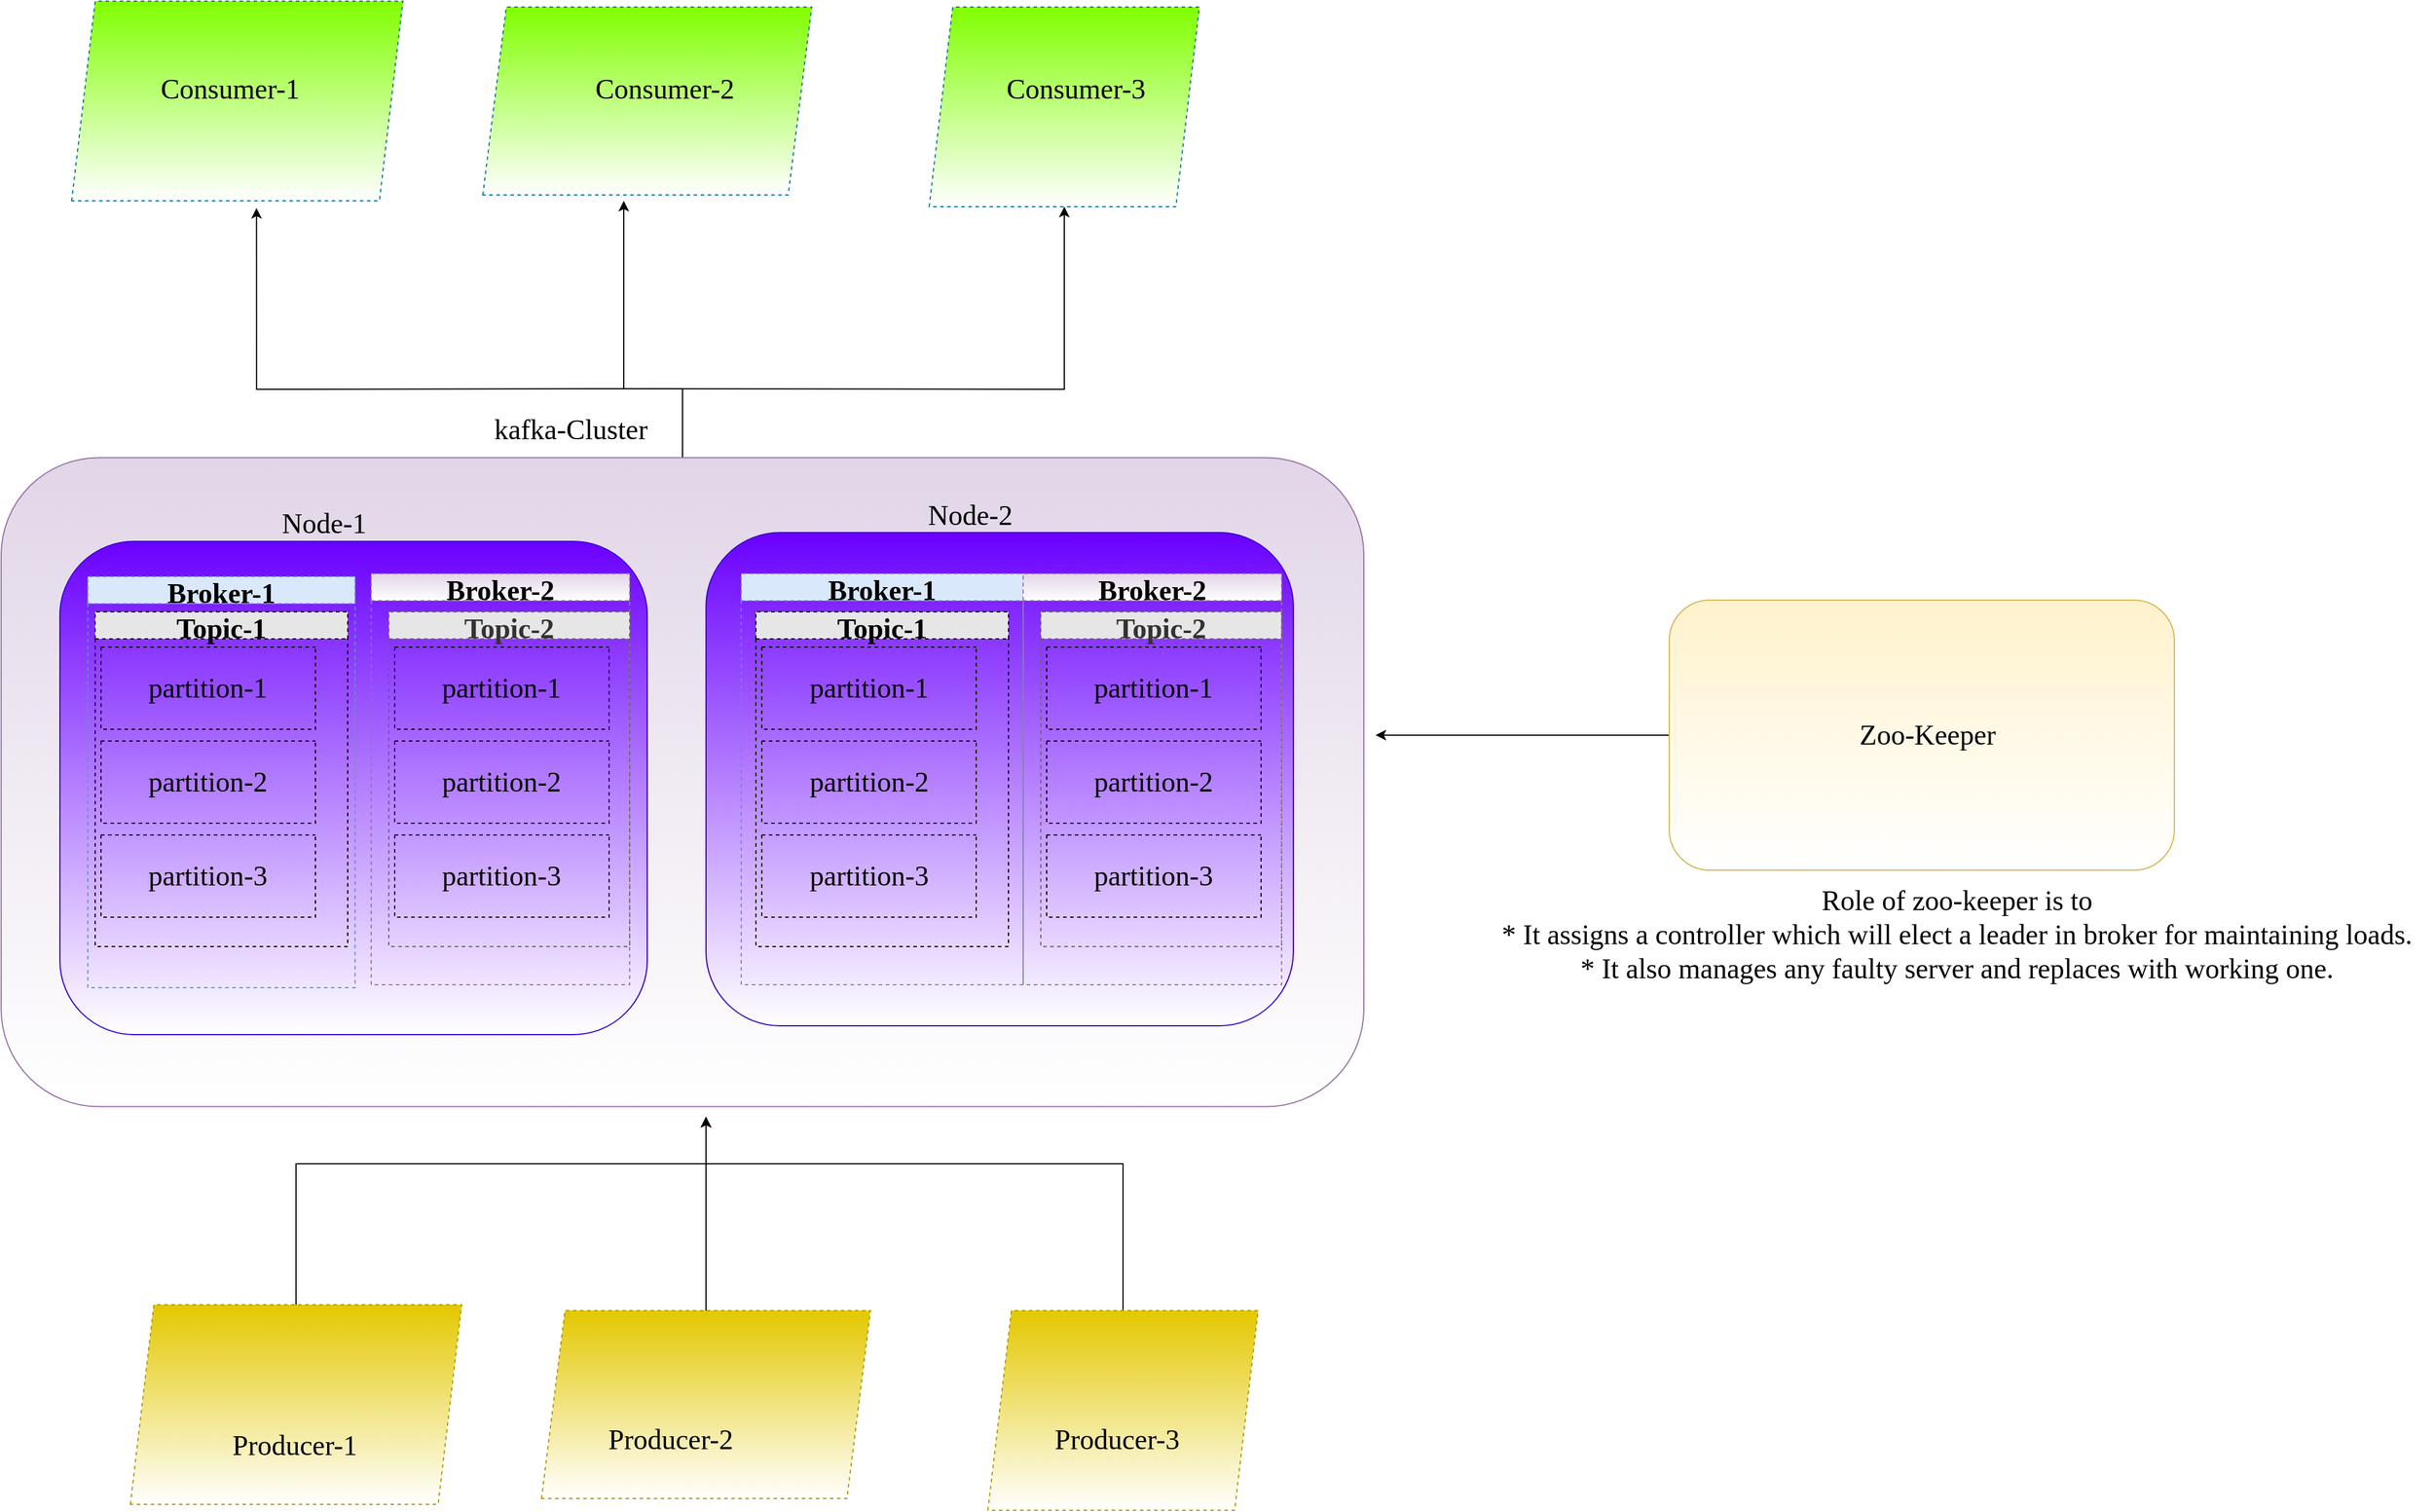 <mxfile version="17.2.4" type="device"><diagram id="DW2u1NaSL_riu8_Z5DE_" name="Multi-Node-Multi-Broker"><mxGraphModel dx="1556" dy="1926" grid="1" gridSize="10" guides="1" tooltips="1" connect="1" arrows="1" fold="1" page="1" pageScale="1" pageWidth="850" pageHeight="1100" background="#FFFFFF" math="0" shadow="0"><root><mxCell id="0"/><mxCell id="1" parent="0"/><mxCell id="9I0RV5yS0RZg6h91_4cs-93" style="edgeStyle=orthogonalEdgeStyle;rounded=0;orthogonalLoop=1;jettySize=auto;html=1;fontFamily=Times New Roman;fontSize=24;fontColor=default;startSize=23;" edge="1" parent="1" source="9I0RV5yS0RZg6h91_4cs-92"><mxGeometry relative="1" as="geometry"><mxPoint x="570" as="targetPoint"/><Array as="points"><mxPoint x="620" y="160"/><mxPoint x="570" y="160"/></Array></mxGeometry></mxCell><mxCell id="9I0RV5yS0RZg6h91_4cs-92" value="" style="rounded=1;whiteSpace=wrap;html=1;shadow=0;glass=0;labelBackgroundColor=none;sketch=0;fontFamily=Times New Roman;fontSize=24;startSize=23;strokeColor=#9673a6;strokeWidth=1;fillColor=#e1d5e7;gradientColor=#ffffff;gradientDirection=south;" vertex="1" parent="1"><mxGeometry x="40" y="218.75" width="1160" height="552.5" as="geometry"/></mxCell><mxCell id="9I0RV5yS0RZg6h91_4cs-60" style="edgeStyle=orthogonalEdgeStyle;rounded=0;orthogonalLoop=1;jettySize=auto;html=1;entryX=0.558;entryY=1.036;entryDx=0;entryDy=0;entryPerimeter=0;fontFamily=Times New Roman;fontSize=24;fontColor=default;startSize=23;" edge="1" parent="1" target="9I0RV5yS0RZg6h91_4cs-54"><mxGeometry relative="1" as="geometry"><mxPoint x="565.059" y="160" as="sourcePoint"/></mxGeometry></mxCell><mxCell id="9I0RV5yS0RZg6h91_4cs-61" style="edgeStyle=orthogonalEdgeStyle;rounded=0;orthogonalLoop=1;jettySize=auto;html=1;entryX=0.5;entryY=1;entryDx=0;entryDy=0;fontFamily=Times New Roman;fontSize=24;fontColor=default;startSize=23;" edge="1" parent="1" target="9I0RV5yS0RZg6h91_4cs-56"><mxGeometry relative="1" as="geometry"><mxPoint x="565.059" y="160" as="sourcePoint"/></mxGeometry></mxCell><mxCell id="9I0RV5yS0RZg6h91_4cs-2" value="&lt;font face=&quot;Times New Roman&quot; style=&quot;font-size: 24px&quot;&gt;kafka-Cluster&lt;/font&gt;" style="text;html=1;strokeColor=none;fillColor=none;align=center;verticalAlign=middle;whiteSpace=wrap;rounded=0;dashed=1;" vertex="1" parent="1"><mxGeometry x="440" y="180" width="170" height="30" as="geometry"/></mxCell><mxCell id="9I0RV5yS0RZg6h91_4cs-95" style="edgeStyle=orthogonalEdgeStyle;rounded=0;orthogonalLoop=1;jettySize=auto;html=1;fontFamily=Times New Roman;fontSize=24;fontColor=default;startSize=23;" edge="1" parent="1" source="9I0RV5yS0RZg6h91_4cs-42"><mxGeometry relative="1" as="geometry"><mxPoint x="640" y="780" as="targetPoint"/><Array as="points"><mxPoint x="291" y="820"/><mxPoint x="640" y="820"/></Array></mxGeometry></mxCell><mxCell id="9I0RV5yS0RZg6h91_4cs-42" value="" style="shape=parallelogram;perimeter=parallelogramPerimeter;whiteSpace=wrap;html=1;fixedSize=1;rounded=0;shadow=0;glass=0;dashed=1;labelBackgroundColor=none;sketch=0;fontFamily=Times New Roman;fontSize=24;fontColor=#000000;startSize=23;strokeColor=#B09500;strokeWidth=1;fillColor=#e3c800;gradientColor=#ffffff;" vertex="1" parent="1"><mxGeometry x="150" y="940" width="282" height="170" as="geometry"/></mxCell><mxCell id="9I0RV5yS0RZg6h91_4cs-94" style="edgeStyle=orthogonalEdgeStyle;rounded=0;orthogonalLoop=1;jettySize=auto;html=1;fontFamily=Times New Roman;fontSize=24;fontColor=default;startSize=23;" edge="1" parent="1" source="9I0RV5yS0RZg6h91_4cs-43"><mxGeometry relative="1" as="geometry"><mxPoint x="640" y="780" as="targetPoint"/></mxGeometry></mxCell><mxCell id="9I0RV5yS0RZg6h91_4cs-43" value="" style="shape=parallelogram;perimeter=parallelogramPerimeter;whiteSpace=wrap;html=1;fixedSize=1;rounded=0;shadow=0;glass=0;dashed=1;labelBackgroundColor=none;sketch=0;fontFamily=Times New Roman;fontSize=24;fontColor=#000000;startSize=23;strokeColor=#B09500;strokeWidth=1;fillColor=#e3c800;gradientColor=#ffffff;" vertex="1" parent="1"><mxGeometry x="500" y="945" width="280" height="160" as="geometry"/></mxCell><mxCell id="9I0RV5yS0RZg6h91_4cs-96" style="edgeStyle=orthogonalEdgeStyle;rounded=0;orthogonalLoop=1;jettySize=auto;html=1;fontFamily=Times New Roman;fontSize=24;fontColor=default;startSize=23;" edge="1" parent="1" source="9I0RV5yS0RZg6h91_4cs-44"><mxGeometry relative="1" as="geometry"><mxPoint x="640" y="780" as="targetPoint"/><Array as="points"><mxPoint x="995" y="820"/><mxPoint x="640" y="820"/></Array></mxGeometry></mxCell><mxCell id="9I0RV5yS0RZg6h91_4cs-44" value="" style="shape=parallelogram;perimeter=parallelogramPerimeter;whiteSpace=wrap;html=1;fixedSize=1;rounded=0;shadow=0;glass=0;dashed=1;labelBackgroundColor=none;sketch=0;fontFamily=Times New Roman;fontSize=24;fontColor=#000000;startSize=23;strokeColor=#B09500;strokeWidth=1;fillColor=#e3c800;gradientColor=#ffffff;" vertex="1" parent="1"><mxGeometry x="880" y="945" width="230" height="170" as="geometry"/></mxCell><mxCell id="9I0RV5yS0RZg6h91_4cs-45" value="Producer-1" style="text;html=1;strokeColor=none;fillColor=none;align=center;verticalAlign=middle;whiteSpace=wrap;rounded=0;shadow=0;glass=0;dashed=1;labelBackgroundColor=none;sketch=0;fontFamily=Times New Roman;fontSize=24;fontColor=default;startSize=23;" vertex="1" parent="1"><mxGeometry x="225" y="1045" width="130" height="30" as="geometry"/></mxCell><mxCell id="9I0RV5yS0RZg6h91_4cs-46" value="Producer-2" style="text;html=1;strokeColor=none;fillColor=none;align=center;verticalAlign=middle;whiteSpace=wrap;rounded=0;shadow=0;glass=0;dashed=1;labelBackgroundColor=none;sketch=0;fontFamily=Times New Roman;fontSize=24;fontColor=default;startSize=23;" vertex="1" parent="1"><mxGeometry x="545" y="1040" width="130" height="30" as="geometry"/></mxCell><mxCell id="9I0RV5yS0RZg6h91_4cs-47" value="Producer-3" style="text;html=1;strokeColor=none;fillColor=none;align=center;verticalAlign=middle;whiteSpace=wrap;rounded=0;shadow=0;glass=0;dashed=1;labelBackgroundColor=none;sketch=0;fontFamily=Times New Roman;fontSize=24;fontColor=default;startSize=23;" vertex="1" parent="1"><mxGeometry x="925" y="1040" width="130" height="30" as="geometry"/></mxCell><mxCell id="9I0RV5yS0RZg6h91_4cs-54" value="" style="shape=parallelogram;perimeter=parallelogramPerimeter;whiteSpace=wrap;html=1;fixedSize=1;rounded=0;shadow=0;glass=0;dashed=1;labelBackgroundColor=none;sketch=0;fontFamily=Times New Roman;fontSize=24;startSize=23;strokeColor=#10739e;strokeWidth=1;fillColor=#80FF00;gradientColor=#ffffff;" vertex="1" parent="1"><mxGeometry x="100" y="-170" width="282" height="170" as="geometry"/></mxCell><mxCell id="9I0RV5yS0RZg6h91_4cs-55" value="" style="shape=parallelogram;perimeter=parallelogramPerimeter;whiteSpace=wrap;html=1;fixedSize=1;rounded=0;shadow=0;glass=0;dashed=1;labelBackgroundColor=none;sketch=0;fontFamily=Times New Roman;fontSize=24;startSize=23;strokeColor=#10739e;strokeWidth=1;fillColor=#80FF00;gradientColor=#ffffff;" vertex="1" parent="1"><mxGeometry x="450" y="-165" width="280" height="160" as="geometry"/></mxCell><mxCell id="9I0RV5yS0RZg6h91_4cs-56" value="" style="shape=parallelogram;perimeter=parallelogramPerimeter;whiteSpace=wrap;html=1;fixedSize=1;rounded=0;shadow=0;glass=0;dashed=1;labelBackgroundColor=none;sketch=0;fontFamily=Times New Roman;fontSize=24;startSize=23;strokeColor=#10739e;strokeWidth=1;fillColor=#80FF00;gradientColor=#ffffff;" vertex="1" parent="1"><mxGeometry x="830" y="-165" width="230" height="170" as="geometry"/></mxCell><mxCell id="9I0RV5yS0RZg6h91_4cs-57" value="Consumer-1" style="text;html=1;strokeColor=none;fillColor=none;align=center;verticalAlign=middle;whiteSpace=wrap;rounded=0;shadow=0;glass=0;dashed=1;labelBackgroundColor=none;sketch=0;fontFamily=Times New Roman;fontSize=24;fontColor=default;startSize=23;" vertex="1" parent="1"><mxGeometry x="150" y="-110" width="170" height="30" as="geometry"/></mxCell><mxCell id="9I0RV5yS0RZg6h91_4cs-58" value="Consumer-2" style="text;html=1;strokeColor=none;fillColor=none;align=center;verticalAlign=middle;whiteSpace=wrap;rounded=0;shadow=0;glass=0;dashed=1;labelBackgroundColor=none;sketch=0;fontFamily=Times New Roman;fontSize=24;fontColor=default;startSize=23;" vertex="1" parent="1"><mxGeometry x="520" y="-110" width="170" height="30" as="geometry"/></mxCell><mxCell id="9I0RV5yS0RZg6h91_4cs-59" value="Consumer-3" style="text;html=1;strokeColor=none;fillColor=none;align=center;verticalAlign=middle;whiteSpace=wrap;rounded=0;shadow=0;glass=0;dashed=1;labelBackgroundColor=none;sketch=0;fontFamily=Times New Roman;fontSize=24;fontColor=default;startSize=23;" vertex="1" parent="1"><mxGeometry x="870" y="-110" width="170" height="30" as="geometry"/></mxCell><mxCell id="9I0RV5yS0RZg6h91_4cs-5" value="&lt;font face=&quot;Times New Roman&quot;&gt;&lt;span style=&quot;font-size: 24px&quot;&gt;Node-1&lt;/span&gt;&lt;/font&gt;" style="text;html=1;strokeColor=none;fillColor=none;align=center;verticalAlign=middle;whiteSpace=wrap;rounded=0;dashed=1;" vertex="1" parent="1"><mxGeometry x="230" y="260" width="170" height="30" as="geometry"/></mxCell><mxCell id="9I0RV5yS0RZg6h91_4cs-6" value="&lt;font face=&quot;Times New Roman&quot; style=&quot;font-size: 24px&quot;&gt;Node-2&lt;/font&gt;" style="text;html=1;strokeColor=none;fillColor=none;align=center;verticalAlign=middle;whiteSpace=wrap;rounded=0;dashed=1;" vertex="1" parent="1"><mxGeometry x="780" y="252.5" width="170" height="30" as="geometry"/></mxCell><mxCell id="9I0RV5yS0RZg6h91_4cs-64" value="" style="rounded=1;whiteSpace=wrap;html=1;shadow=0;glass=0;labelBackgroundColor=none;sketch=0;fontFamily=Times New Roman;fontSize=24;startSize=23;strokeColor=#3700CC;strokeWidth=1;fillColor=#6a00ff;fontColor=#ffffff;gradientColor=#ffffff;" vertex="1" parent="1"><mxGeometry x="90" y="290" width="500" height="420" as="geometry"/></mxCell><mxCell id="9I0RV5yS0RZg6h91_4cs-7" value="Broker-1" style="swimlane;dashed=1;fontFamily=Times New Roman;fontSize=24;strokeWidth=1;swimlaneFillColor=none;labelBackgroundColor=none;fillColor=#dae8fc;shadow=0;sketch=0;rounded=0;glass=0;color=#00FF00;strokeColor=#6c8ebf;" vertex="1" parent="1"><mxGeometry x="113.75" y="320" width="227.5" height="350" as="geometry"/></mxCell><mxCell id="9I0RV5yS0RZg6h91_4cs-8" value="Broker-2" style="swimlane;dashed=1;fontFamily=Times New Roman;fontSize=24;strokeWidth=1;fillColor=#e1d5e7;strokeColor=#9673a6;gradientColor=#ffffff;swimlaneFillColor=none;" vertex="1" parent="1"><mxGeometry x="355" y="317.5" width="220" height="350" as="geometry"/></mxCell><mxCell id="9I0RV5yS0RZg6h91_4cs-66" value="" style="rounded=1;whiteSpace=wrap;html=1;shadow=0;glass=0;labelBackgroundColor=none;sketch=0;fontFamily=Times New Roman;fontSize=24;startSize=23;strokeColor=#3700CC;strokeWidth=1;fillColor=#6a00ff;fontColor=#ffffff;gradientColor=#ffffff;" vertex="1" parent="1"><mxGeometry x="640" y="282.5" width="500" height="420" as="geometry"/></mxCell><mxCell id="9I0RV5yS0RZg6h91_4cs-19" value="Topic-2" style="swimlane;dashed=1;fontFamily=Times New Roman;fontSize=24;strokeWidth=1;fillColor=#E6E6E6;fontColor=#333333;strokeColor=#666666;" vertex="1" parent="1"><mxGeometry x="370" y="350" width="205" height="285" as="geometry"/></mxCell><mxCell id="9I0RV5yS0RZg6h91_4cs-20" value="" style="swimlane;startSize=0;dashed=1;fontFamily=Times New Roman;fontSize=24;strokeWidth=1;" vertex="1" parent="9I0RV5yS0RZg6h91_4cs-19"><mxGeometry x="5" y="110" width="182.5" height="70" as="geometry"/></mxCell><mxCell id="9I0RV5yS0RZg6h91_4cs-21" value="&lt;font face=&quot;Times New Roman&quot; style=&quot;font-size: 24px&quot;&gt;partition-2&lt;/font&gt;" style="text;html=1;strokeColor=none;fillColor=none;align=center;verticalAlign=middle;whiteSpace=wrap;rounded=0;dashed=1;" vertex="1" parent="9I0RV5yS0RZg6h91_4cs-20"><mxGeometry x="6.25" y="20" width="170" height="30" as="geometry"/></mxCell><mxCell id="9I0RV5yS0RZg6h91_4cs-22" value="" style="swimlane;startSize=0;dashed=1;fontFamily=Times New Roman;fontSize=24;strokeWidth=1;" vertex="1" parent="9I0RV5yS0RZg6h91_4cs-19"><mxGeometry x="5" y="30" width="182.5" height="70" as="geometry"/></mxCell><mxCell id="9I0RV5yS0RZg6h91_4cs-23" value="&lt;font face=&quot;Times New Roman&quot; style=&quot;font-size: 24px&quot;&gt;partition-1&lt;/font&gt;" style="text;html=1;strokeColor=none;fillColor=none;align=center;verticalAlign=middle;whiteSpace=wrap;rounded=0;dashed=1;" vertex="1" parent="9I0RV5yS0RZg6h91_4cs-22"><mxGeometry x="6.25" y="20" width="170" height="30" as="geometry"/></mxCell><mxCell id="9I0RV5yS0RZg6h91_4cs-24" value="" style="swimlane;startSize=0;dashed=1;fontFamily=Times New Roman;fontSize=24;strokeWidth=1;" vertex="1" parent="9I0RV5yS0RZg6h91_4cs-19"><mxGeometry x="5" y="190" width="182.5" height="70" as="geometry"/></mxCell><mxCell id="9I0RV5yS0RZg6h91_4cs-25" value="&lt;font face=&quot;Times New Roman&quot; style=&quot;font-size: 24px&quot;&gt;partition-3&lt;/font&gt;" style="text;html=1;strokeColor=none;fillColor=none;align=center;verticalAlign=middle;whiteSpace=wrap;rounded=0;dashed=1;" vertex="1" parent="9I0RV5yS0RZg6h91_4cs-24"><mxGeometry x="6.25" y="20" width="170" height="30" as="geometry"/></mxCell><mxCell id="9I0RV5yS0RZg6h91_4cs-12" value="Topic-1" style="swimlane;dashed=1;fontFamily=Times New Roman;fontSize=24;strokeWidth=1;fillColor=#E6E6E6;" vertex="1" parent="1"><mxGeometry x="120" y="350" width="215" height="285" as="geometry"/></mxCell><mxCell id="9I0RV5yS0RZg6h91_4cs-13" value="" style="swimlane;startSize=0;dashed=1;fontFamily=Times New Roman;fontSize=24;strokeWidth=1;" vertex="1" parent="9I0RV5yS0RZg6h91_4cs-12"><mxGeometry x="5" y="110" width="182.5" height="70" as="geometry"/></mxCell><mxCell id="9I0RV5yS0RZg6h91_4cs-14" value="&lt;font face=&quot;Times New Roman&quot; style=&quot;font-size: 24px&quot;&gt;partition-2&lt;/font&gt;" style="text;html=1;strokeColor=none;fillColor=none;align=center;verticalAlign=middle;whiteSpace=wrap;rounded=0;dashed=1;" vertex="1" parent="9I0RV5yS0RZg6h91_4cs-13"><mxGeometry x="6.25" y="20" width="170" height="30" as="geometry"/></mxCell><mxCell id="9I0RV5yS0RZg6h91_4cs-15" value="" style="swimlane;startSize=0;dashed=1;fontFamily=Times New Roman;fontSize=24;strokeWidth=1;fillColor=#FFFF00;" vertex="1" parent="9I0RV5yS0RZg6h91_4cs-12"><mxGeometry x="5" y="30" width="182.5" height="70" as="geometry"/></mxCell><mxCell id="9I0RV5yS0RZg6h91_4cs-16" value="&lt;font face=&quot;Times New Roman&quot; style=&quot;font-size: 24px&quot;&gt;partition-1&lt;/font&gt;" style="text;html=1;strokeColor=none;fillColor=none;align=center;verticalAlign=middle;whiteSpace=wrap;rounded=0;dashed=1;" vertex="1" parent="9I0RV5yS0RZg6h91_4cs-15"><mxGeometry x="6.25" y="20" width="170" height="30" as="geometry"/></mxCell><mxCell id="9I0RV5yS0RZg6h91_4cs-17" value="" style="swimlane;startSize=0;dashed=1;fontFamily=Times New Roman;fontSize=24;strokeWidth=1;" vertex="1" parent="9I0RV5yS0RZg6h91_4cs-12"><mxGeometry x="5" y="190" width="182.5" height="70" as="geometry"/></mxCell><mxCell id="9I0RV5yS0RZg6h91_4cs-18" value="&lt;font face=&quot;Times New Roman&quot; style=&quot;font-size: 24px&quot;&gt;partition-3&lt;/font&gt;" style="text;html=1;strokeColor=none;fillColor=none;align=center;verticalAlign=middle;whiteSpace=wrap;rounded=0;dashed=1;" vertex="1" parent="9I0RV5yS0RZg6h91_4cs-17"><mxGeometry x="6.25" y="20" width="170" height="30" as="geometry"/></mxCell><mxCell id="9I0RV5yS0RZg6h91_4cs-76" value="Broker-1" style="swimlane;dashed=1;fontFamily=Times New Roman;fontSize=24;strokeWidth=1;swimlaneFillColor=none;labelBackgroundColor=none;fillColor=#dae8fc;shadow=0;sketch=0;rounded=0;glass=0;color=#00FF00;strokeColor=#6c8ebf;" vertex="1" parent="1"><mxGeometry x="670" y="317.5" width="240" height="350" as="geometry"/></mxCell><mxCell id="9I0RV5yS0RZg6h91_4cs-77" value="Topic-1" style="swimlane;dashed=1;fontFamily=Times New Roman;fontSize=24;strokeWidth=1;fillColor=#E6E6E6;" vertex="1" parent="1"><mxGeometry x="682.5" y="350" width="215" height="285" as="geometry"/></mxCell><mxCell id="9I0RV5yS0RZg6h91_4cs-78" value="" style="swimlane;startSize=0;dashed=1;fontFamily=Times New Roman;fontSize=24;strokeWidth=1;" vertex="1" parent="9I0RV5yS0RZg6h91_4cs-77"><mxGeometry x="5" y="110" width="182.5" height="70" as="geometry"/></mxCell><mxCell id="9I0RV5yS0RZg6h91_4cs-79" value="&lt;font face=&quot;Times New Roman&quot; style=&quot;font-size: 24px&quot;&gt;partition-2&lt;/font&gt;" style="text;html=1;strokeColor=none;fillColor=none;align=center;verticalAlign=middle;whiteSpace=wrap;rounded=0;dashed=1;" vertex="1" parent="9I0RV5yS0RZg6h91_4cs-78"><mxGeometry x="6.25" y="20" width="170" height="30" as="geometry"/></mxCell><mxCell id="9I0RV5yS0RZg6h91_4cs-80" value="" style="swimlane;startSize=0;dashed=1;fontFamily=Times New Roman;fontSize=24;strokeWidth=1;fillColor=#FFFF00;" vertex="1" parent="9I0RV5yS0RZg6h91_4cs-77"><mxGeometry x="5" y="30" width="182.5" height="70" as="geometry"/></mxCell><mxCell id="9I0RV5yS0RZg6h91_4cs-81" value="&lt;font face=&quot;Times New Roman&quot; style=&quot;font-size: 24px&quot;&gt;partition-1&lt;/font&gt;" style="text;html=1;strokeColor=none;fillColor=none;align=center;verticalAlign=middle;whiteSpace=wrap;rounded=0;dashed=1;" vertex="1" parent="9I0RV5yS0RZg6h91_4cs-80"><mxGeometry x="6.25" y="20" width="170" height="30" as="geometry"/></mxCell><mxCell id="9I0RV5yS0RZg6h91_4cs-82" value="" style="swimlane;startSize=0;dashed=1;fontFamily=Times New Roman;fontSize=24;strokeWidth=1;" vertex="1" parent="9I0RV5yS0RZg6h91_4cs-77"><mxGeometry x="5" y="190" width="182.5" height="70" as="geometry"/></mxCell><mxCell id="9I0RV5yS0RZg6h91_4cs-83" value="&lt;font face=&quot;Times New Roman&quot; style=&quot;font-size: 24px&quot;&gt;partition-3&lt;/font&gt;" style="text;html=1;strokeColor=none;fillColor=none;align=center;verticalAlign=middle;whiteSpace=wrap;rounded=0;dashed=1;" vertex="1" parent="9I0RV5yS0RZg6h91_4cs-82"><mxGeometry x="6.25" y="20" width="170" height="30" as="geometry"/></mxCell><mxCell id="9I0RV5yS0RZg6h91_4cs-84" value="Topic-2" style="swimlane;dashed=1;fontFamily=Times New Roman;fontSize=24;strokeWidth=1;fillColor=#E6E6E6;fontColor=#333333;strokeColor=#666666;" vertex="1" parent="1"><mxGeometry x="925" y="350" width="205" height="285" as="geometry"/></mxCell><mxCell id="9I0RV5yS0RZg6h91_4cs-85" value="" style="swimlane;startSize=0;dashed=1;fontFamily=Times New Roman;fontSize=24;strokeWidth=1;" vertex="1" parent="9I0RV5yS0RZg6h91_4cs-84"><mxGeometry x="5" y="110" width="182.5" height="70" as="geometry"/></mxCell><mxCell id="9I0RV5yS0RZg6h91_4cs-86" value="&lt;font face=&quot;Times New Roman&quot; style=&quot;font-size: 24px&quot;&gt;partition-2&lt;/font&gt;" style="text;html=1;strokeColor=none;fillColor=none;align=center;verticalAlign=middle;whiteSpace=wrap;rounded=0;dashed=1;" vertex="1" parent="9I0RV5yS0RZg6h91_4cs-85"><mxGeometry x="6.25" y="20" width="170" height="30" as="geometry"/></mxCell><mxCell id="9I0RV5yS0RZg6h91_4cs-87" value="" style="swimlane;startSize=0;dashed=1;fontFamily=Times New Roman;fontSize=24;strokeWidth=1;" vertex="1" parent="9I0RV5yS0RZg6h91_4cs-84"><mxGeometry x="5" y="30" width="182.5" height="70" as="geometry"/></mxCell><mxCell id="9I0RV5yS0RZg6h91_4cs-88" value="&lt;font face=&quot;Times New Roman&quot; style=&quot;font-size: 24px&quot;&gt;partition-1&lt;/font&gt;" style="text;html=1;strokeColor=none;fillColor=none;align=center;verticalAlign=middle;whiteSpace=wrap;rounded=0;dashed=1;" vertex="1" parent="9I0RV5yS0RZg6h91_4cs-87"><mxGeometry x="6.25" y="20" width="170" height="30" as="geometry"/></mxCell><mxCell id="9I0RV5yS0RZg6h91_4cs-89" value="" style="swimlane;startSize=0;dashed=1;fontFamily=Times New Roman;fontSize=24;strokeWidth=1;" vertex="1" parent="9I0RV5yS0RZg6h91_4cs-84"><mxGeometry x="5" y="190" width="182.5" height="70" as="geometry"/></mxCell><mxCell id="9I0RV5yS0RZg6h91_4cs-90" value="&lt;font face=&quot;Times New Roman&quot; style=&quot;font-size: 24px&quot;&gt;partition-3&lt;/font&gt;" style="text;html=1;strokeColor=none;fillColor=none;align=center;verticalAlign=middle;whiteSpace=wrap;rounded=0;dashed=1;" vertex="1" parent="9I0RV5yS0RZg6h91_4cs-89"><mxGeometry x="6.25" y="20" width="170" height="30" as="geometry"/></mxCell><mxCell id="9I0RV5yS0RZg6h91_4cs-91" value="Broker-2" style="swimlane;dashed=1;fontFamily=Times New Roman;fontSize=24;strokeWidth=1;fillColor=#e1d5e7;strokeColor=#9673a6;gradientColor=#ffffff;swimlaneFillColor=none;" vertex="1" parent="1"><mxGeometry x="910" y="317.5" width="220" height="350" as="geometry"/></mxCell><mxCell id="9I0RV5yS0RZg6h91_4cs-99" style="edgeStyle=orthogonalEdgeStyle;rounded=0;orthogonalLoop=1;jettySize=auto;html=1;fontFamily=Times New Roman;fontSize=24;fontColor=default;startSize=23;" edge="1" parent="1" source="9I0RV5yS0RZg6h91_4cs-97"><mxGeometry relative="1" as="geometry"><mxPoint x="1210" y="455" as="targetPoint"/></mxGeometry></mxCell><mxCell id="9I0RV5yS0RZg6h91_4cs-97" value="" style="rounded=1;whiteSpace=wrap;html=1;shadow=0;glass=0;labelBackgroundColor=none;sketch=0;fontFamily=Times New Roman;fontSize=24;startSize=23;strokeColor=#d6b656;strokeWidth=1;fillColor=#fff2cc;gradientDirection=south;gradientColor=#ffffff;" vertex="1" parent="1"><mxGeometry x="1460" y="340" width="430" height="230" as="geometry"/></mxCell><mxCell id="9I0RV5yS0RZg6h91_4cs-98" value="Zoo-Keeper" style="text;html=1;strokeColor=none;fillColor=none;align=center;verticalAlign=middle;whiteSpace=wrap;rounded=0;shadow=0;glass=0;labelBackgroundColor=none;sketch=0;fontFamily=Times New Roman;fontSize=24;fontColor=default;startSize=23;" vertex="1" parent="1"><mxGeometry x="1580" y="440" width="200" height="30" as="geometry"/></mxCell><mxCell id="9I0RV5yS0RZg6h91_4cs-100" value="Role of zoo-keeper is to &lt;br&gt;* It assigns a controller which will elect a leader in broker for maintaining loads.&lt;br&gt;* It also manages any faulty server and replaces with working one." style="text;html=1;strokeColor=none;fillColor=none;align=center;verticalAlign=middle;whiteSpace=wrap;rounded=0;shadow=0;glass=0;labelBackgroundColor=none;sketch=0;fontFamily=Times New Roman;fontSize=24;fontColor=default;startSize=23;" vertex="1" parent="1"><mxGeometry x="1300" y="610" width="810" height="30" as="geometry"/></mxCell></root></mxGraphModel></diagram></mxfile>